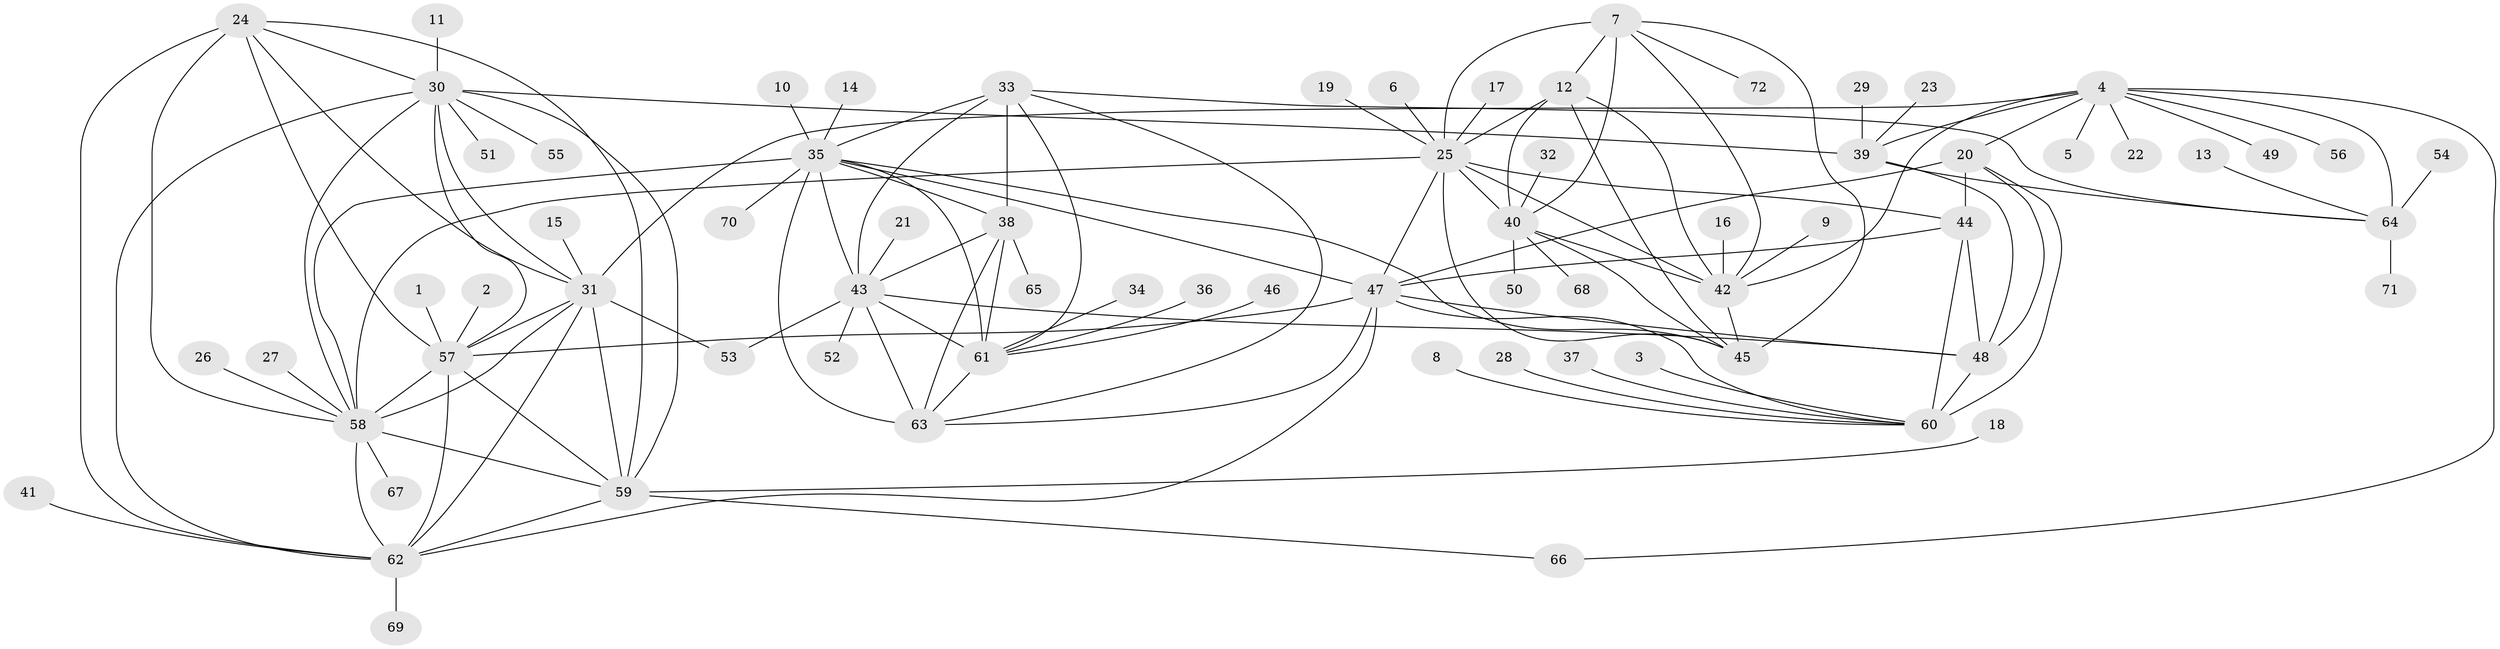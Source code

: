 // original degree distribution, {7: 0.05555555555555555, 9: 0.020833333333333332, 13: 0.006944444444444444, 11: 0.0625, 6: 0.006944444444444444, 10: 0.020833333333333332, 12: 0.013888888888888888, 8: 0.041666666666666664, 14: 0.013888888888888888, 2: 0.125, 1: 0.6111111111111112, 3: 0.020833333333333332}
// Generated by graph-tools (version 1.1) at 2025/26/03/09/25 03:26:46]
// undirected, 72 vertices, 127 edges
graph export_dot {
graph [start="1"]
  node [color=gray90,style=filled];
  1;
  2;
  3;
  4;
  5;
  6;
  7;
  8;
  9;
  10;
  11;
  12;
  13;
  14;
  15;
  16;
  17;
  18;
  19;
  20;
  21;
  22;
  23;
  24;
  25;
  26;
  27;
  28;
  29;
  30;
  31;
  32;
  33;
  34;
  35;
  36;
  37;
  38;
  39;
  40;
  41;
  42;
  43;
  44;
  45;
  46;
  47;
  48;
  49;
  50;
  51;
  52;
  53;
  54;
  55;
  56;
  57;
  58;
  59;
  60;
  61;
  62;
  63;
  64;
  65;
  66;
  67;
  68;
  69;
  70;
  71;
  72;
  1 -- 57 [weight=1.0];
  2 -- 57 [weight=1.0];
  3 -- 60 [weight=1.0];
  4 -- 5 [weight=1.0];
  4 -- 20 [weight=1.0];
  4 -- 22 [weight=1.0];
  4 -- 31 [weight=1.0];
  4 -- 39 [weight=6.0];
  4 -- 42 [weight=1.0];
  4 -- 49 [weight=1.0];
  4 -- 56 [weight=1.0];
  4 -- 64 [weight=6.0];
  4 -- 66 [weight=1.0];
  6 -- 25 [weight=1.0];
  7 -- 12 [weight=1.0];
  7 -- 25 [weight=2.0];
  7 -- 40 [weight=1.0];
  7 -- 42 [weight=1.0];
  7 -- 45 [weight=1.0];
  7 -- 72 [weight=1.0];
  8 -- 60 [weight=1.0];
  9 -- 42 [weight=1.0];
  10 -- 35 [weight=1.0];
  11 -- 30 [weight=1.0];
  12 -- 25 [weight=2.0];
  12 -- 40 [weight=1.0];
  12 -- 42 [weight=1.0];
  12 -- 45 [weight=1.0];
  13 -- 64 [weight=1.0];
  14 -- 35 [weight=1.0];
  15 -- 31 [weight=1.0];
  16 -- 42 [weight=1.0];
  17 -- 25 [weight=1.0];
  18 -- 59 [weight=1.0];
  19 -- 25 [weight=1.0];
  20 -- 44 [weight=2.0];
  20 -- 47 [weight=1.0];
  20 -- 48 [weight=1.0];
  20 -- 60 [weight=2.0];
  21 -- 43 [weight=1.0];
  23 -- 39 [weight=1.0];
  24 -- 30 [weight=1.0];
  24 -- 31 [weight=1.0];
  24 -- 57 [weight=1.0];
  24 -- 58 [weight=1.0];
  24 -- 59 [weight=1.0];
  24 -- 62 [weight=1.0];
  25 -- 40 [weight=2.0];
  25 -- 42 [weight=2.0];
  25 -- 44 [weight=1.0];
  25 -- 45 [weight=2.0];
  25 -- 47 [weight=1.0];
  25 -- 58 [weight=1.0];
  26 -- 58 [weight=1.0];
  27 -- 58 [weight=1.0];
  28 -- 60 [weight=1.0];
  29 -- 39 [weight=1.0];
  30 -- 31 [weight=1.0];
  30 -- 39 [weight=1.0];
  30 -- 51 [weight=1.0];
  30 -- 55 [weight=1.0];
  30 -- 57 [weight=1.0];
  30 -- 58 [weight=1.0];
  30 -- 59 [weight=1.0];
  30 -- 62 [weight=1.0];
  31 -- 53 [weight=1.0];
  31 -- 57 [weight=1.0];
  31 -- 58 [weight=1.0];
  31 -- 59 [weight=1.0];
  31 -- 62 [weight=1.0];
  32 -- 40 [weight=1.0];
  33 -- 35 [weight=1.0];
  33 -- 38 [weight=2.0];
  33 -- 43 [weight=1.0];
  33 -- 61 [weight=1.0];
  33 -- 63 [weight=1.0];
  33 -- 64 [weight=1.0];
  34 -- 61 [weight=1.0];
  35 -- 38 [weight=2.0];
  35 -- 43 [weight=1.0];
  35 -- 45 [weight=1.0];
  35 -- 47 [weight=1.0];
  35 -- 58 [weight=1.0];
  35 -- 61 [weight=1.0];
  35 -- 63 [weight=1.0];
  35 -- 70 [weight=1.0];
  36 -- 61 [weight=1.0];
  37 -- 60 [weight=1.0];
  38 -- 43 [weight=2.0];
  38 -- 61 [weight=2.0];
  38 -- 63 [weight=2.0];
  38 -- 65 [weight=1.0];
  39 -- 48 [weight=1.0];
  39 -- 64 [weight=4.0];
  40 -- 42 [weight=1.0];
  40 -- 45 [weight=1.0];
  40 -- 50 [weight=1.0];
  40 -- 68 [weight=1.0];
  41 -- 62 [weight=1.0];
  42 -- 45 [weight=1.0];
  43 -- 48 [weight=1.0];
  43 -- 52 [weight=1.0];
  43 -- 53 [weight=1.0];
  43 -- 61 [weight=1.0];
  43 -- 63 [weight=1.0];
  44 -- 47 [weight=2.0];
  44 -- 48 [weight=2.0];
  44 -- 60 [weight=4.0];
  46 -- 61 [weight=1.0];
  47 -- 48 [weight=1.0];
  47 -- 57 [weight=1.0];
  47 -- 60 [weight=2.0];
  47 -- 62 [weight=1.0];
  47 -- 63 [weight=1.0];
  48 -- 60 [weight=2.0];
  54 -- 64 [weight=1.0];
  57 -- 58 [weight=1.0];
  57 -- 59 [weight=1.0];
  57 -- 62 [weight=1.0];
  58 -- 59 [weight=1.0];
  58 -- 62 [weight=1.0];
  58 -- 67 [weight=1.0];
  59 -- 62 [weight=1.0];
  59 -- 66 [weight=1.0];
  61 -- 63 [weight=1.0];
  62 -- 69 [weight=1.0];
  64 -- 71 [weight=1.0];
}
